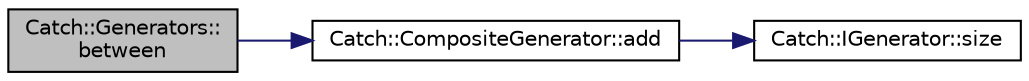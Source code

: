 digraph "Catch::Generators::between"
{
  edge [fontname="Helvetica",fontsize="10",labelfontname="Helvetica",labelfontsize="10"];
  node [fontname="Helvetica",fontsize="10",shape=record];
  rankdir="LR";
  Node1 [label="Catch::Generators::\lbetween",height=0.2,width=0.4,color="black", fillcolor="grey75", style="filled" fontcolor="black"];
  Node1 -> Node2 [color="midnightblue",fontsize="10",style="solid",fontname="Helvetica"];
  Node2 [label="Catch::CompositeGenerator::add",height=0.2,width=0.4,color="black", fillcolor="white", style="filled",URL="$class_catch_1_1_composite_generator.html#af3774d42ad2d3453d089ca599efe0517"];
  Node2 -> Node3 [color="midnightblue",fontsize="10",style="solid",fontname="Helvetica"];
  Node3 [label="Catch::IGenerator::size",height=0.2,width=0.4,color="black", fillcolor="white", style="filled",URL="$struct_catch_1_1_i_generator.html#a2e317253b03e838b6065ce69719a198e"];
}
